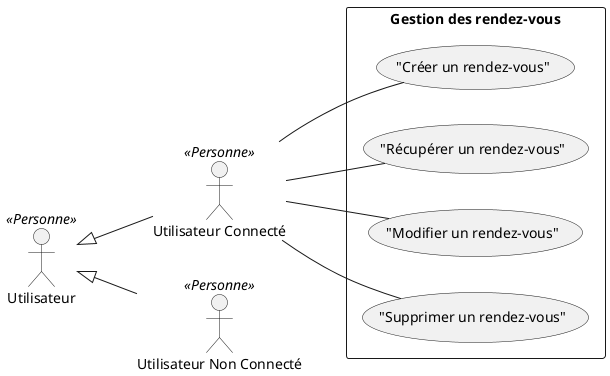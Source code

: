 @startuml Cas d'utilisation (web)

"Utilisateur" as u << Personne >>
"Utilisateur Connecté" as uc << Personne >>
"Utilisateur Non Connecté" as unc << Personne >>

rectangle "Gestion des rendez-vous" {
    ("Créer un rendez-vous") as addR
    ("Récupérer un rendez-vous") as recR
    ("Modifier un rendez-vous") as modR
    ("Supprimer un rendez-vous") as suppR
}

' Relations entre les acteurs
u <|-- uc
u <|-- unc

' Relations des cas d'utilisation


uc -- addR
uc -- modR
uc -- suppR
uc -- recR



left to right direction
@enduml